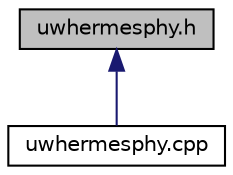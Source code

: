 digraph "uwhermesphy.h"
{
 // LATEX_PDF_SIZE
  edge [fontname="Helvetica",fontsize="10",labelfontname="Helvetica",labelfontsize="10"];
  node [fontname="Helvetica",fontsize="10",shape=record];
  Node1 [label="uwhermesphy.h",height=0.2,width=0.4,color="black", fillcolor="grey75", style="filled", fontcolor="black",tooltip="Definition of UwHermesPhy class."];
  Node1 -> Node2 [dir="back",color="midnightblue",fontsize="10",style="solid",fontname="Helvetica"];
  Node2 [label="uwhermesphy.cpp",height=0.2,width=0.4,color="black", fillcolor="white", style="filled",URL="$uwhermesphy_8cpp.html",tooltip="Implementation of UwHermesPhy class."];
}
